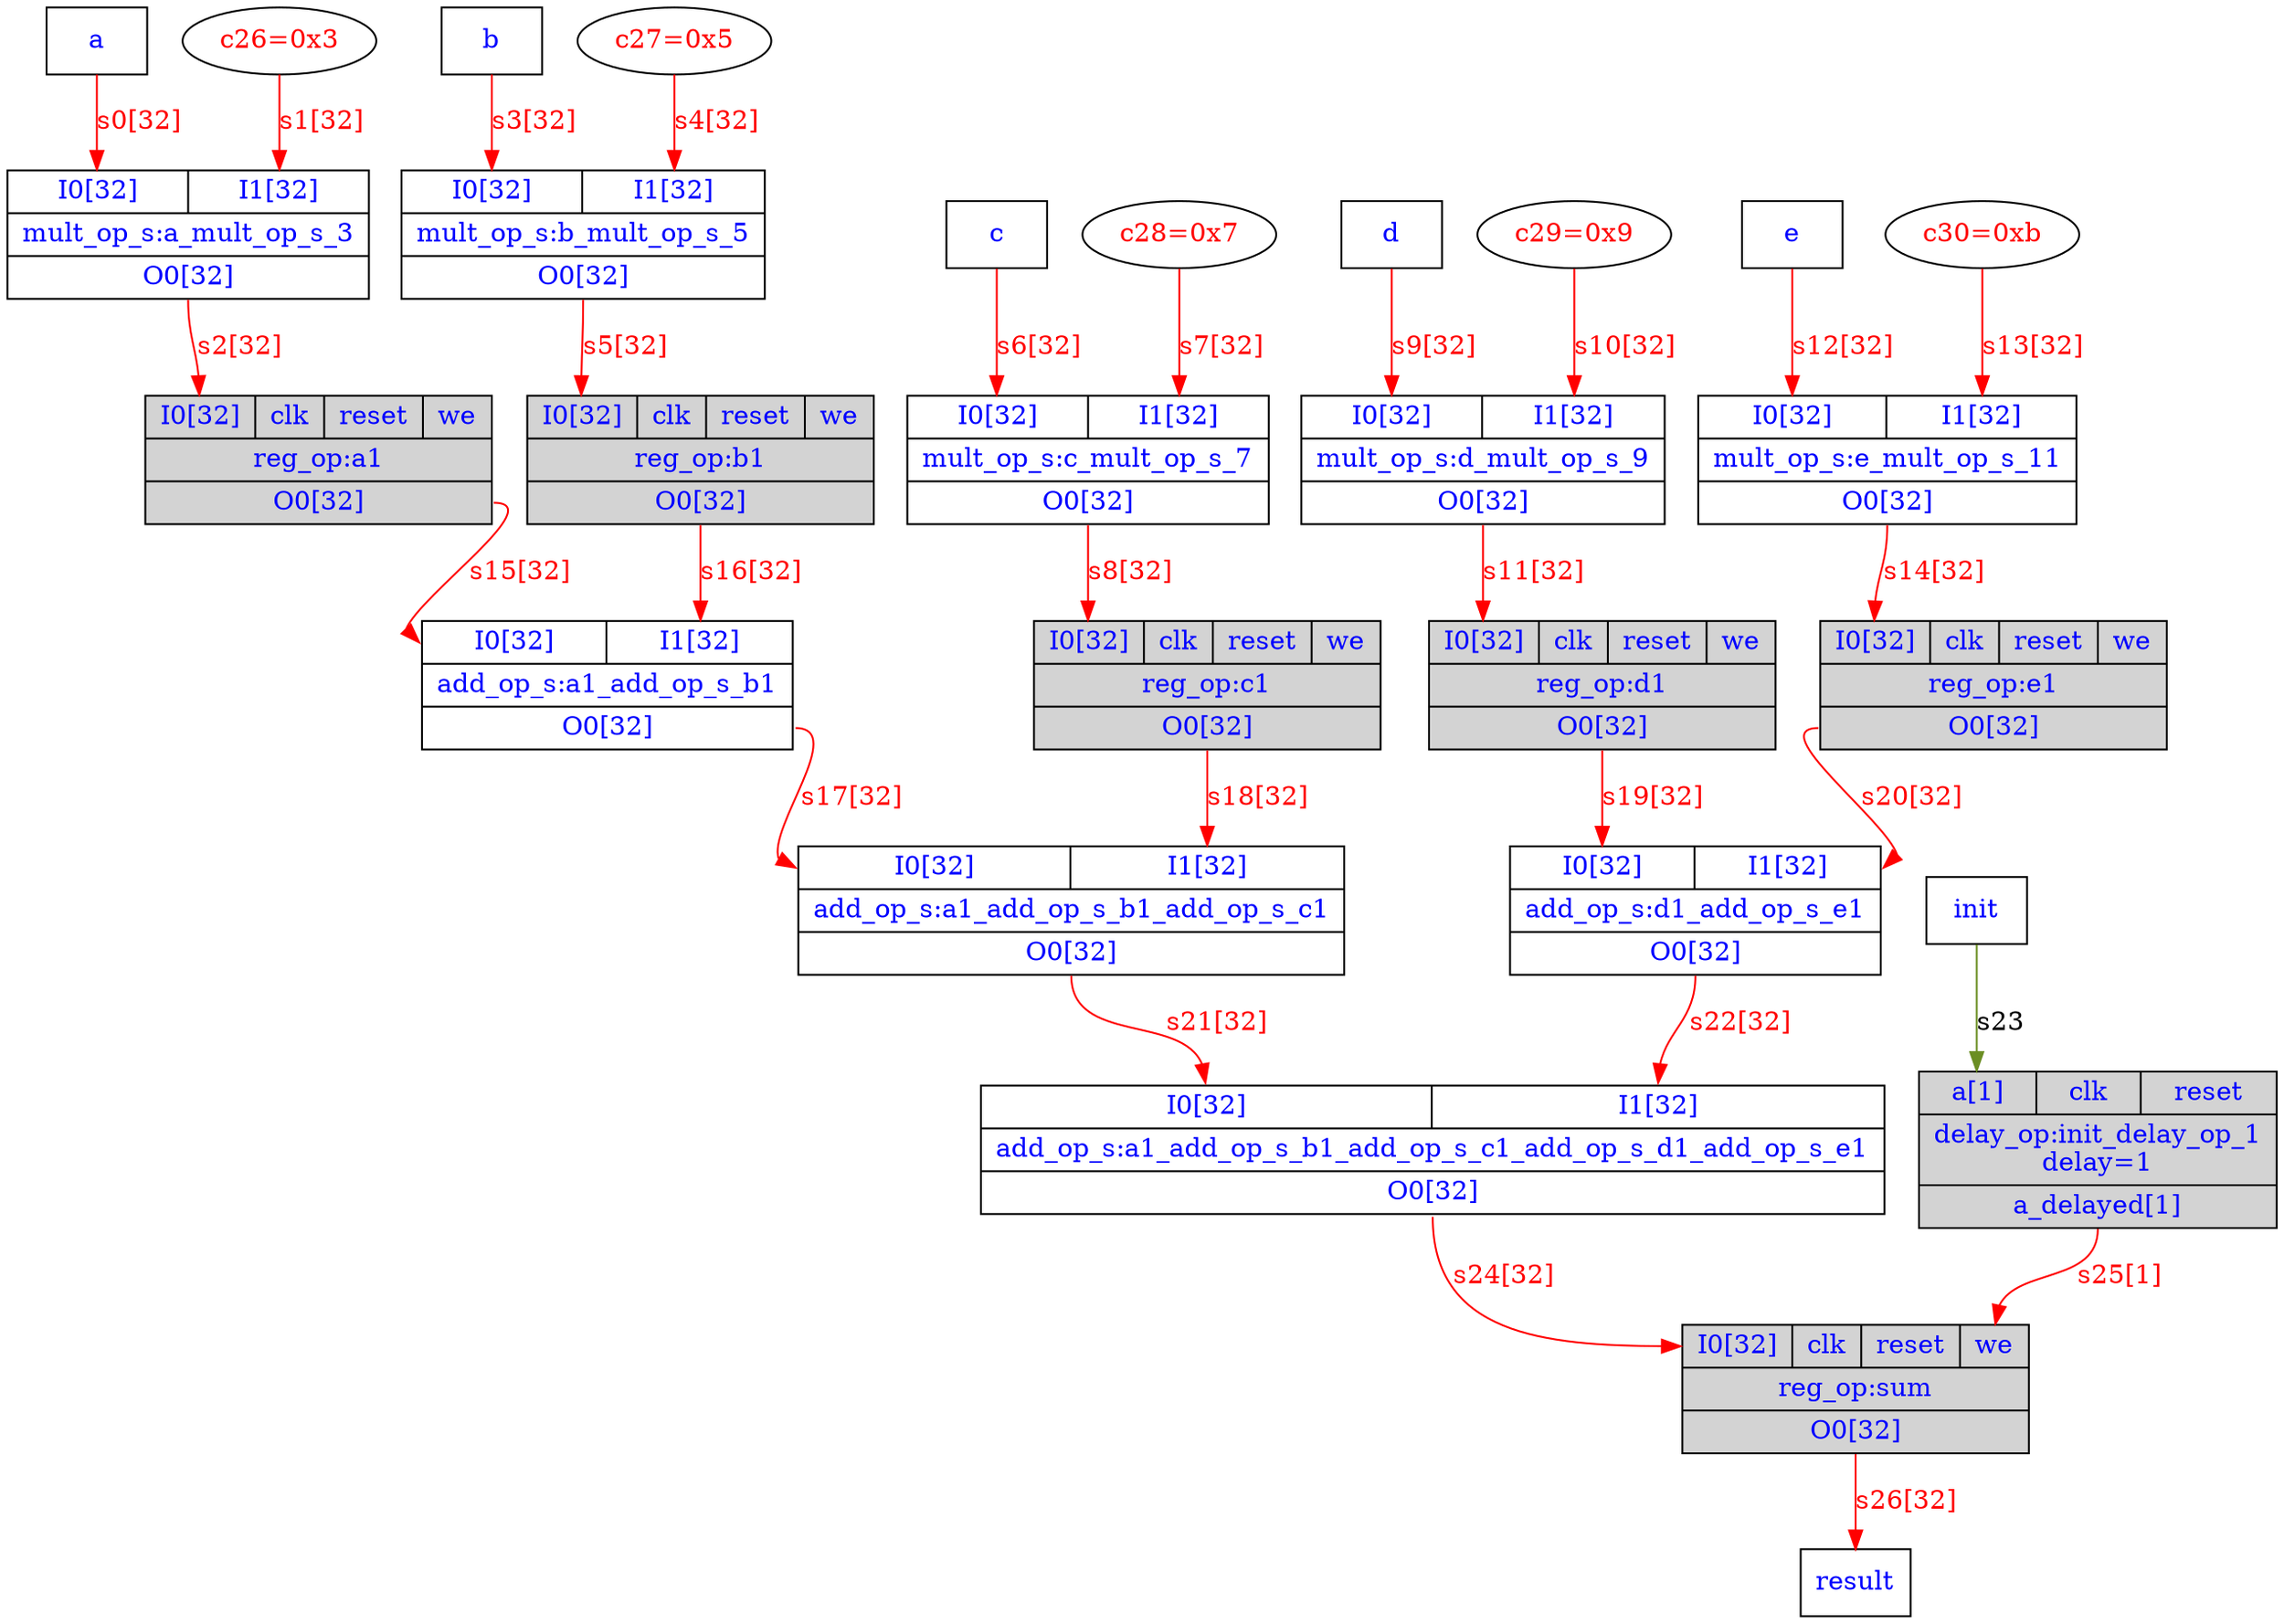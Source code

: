 digraph fir {
	// Components (Nodes)
	"result" [shape=msquare fontcolor=blue label="result"];
	"init_delay_op_1" [shape=record, fontcolor=blue, style="filled", fillcolor="lightgray", label="{{<a>a[1]|<clk>clk|<reset>reset}|delay_op:init_delay_op_1\ndelay=1|{<a_delayed>a_delayed[1]}}"];
	"c26" [fontcolor=red label="c26=0x3"];
	"d1" [shape=record, fontcolor=blue, style="filled", fillcolor="lightgray", label="{{<I0>I0[32]|<clk>clk|<reset>reset|<we>we}|reg_op:d1|{<O0>O0[32]}}"];
	"c_mult_op_s_7" [shape=record, fontcolor=blue, label="{{<I0>I0[32]|<I1>I1[32]}|mult_op_s:c_mult_op_s_7|{<O0>O0[32]}}"];
	"c30" [fontcolor=red label="c30=0xb"];
	"c29" [fontcolor=red label="c29=0x9"];
	"c27" [fontcolor=red label="c27=0x5"];
	"a1_add_op_s_b1_add_op_s_c1" [shape=record, fontcolor=blue, label="{{<I0>I0[32]|<I1>I1[32]}|add_op_s:a1_add_op_s_b1_add_op_s_c1|{<O0>O0[32]}}"];
	"a1_add_op_s_b1_add_op_s_c1_add_op_s_d1_add_op_s_e1" [shape=record, fontcolor=blue, label="{{<I0>I0[32]|<I1>I1[32]}|add_op_s:a1_add_op_s_b1_add_op_s_c1_add_op_s_d1_add_op_s_e1|{<O0>O0[32]}}"];
	"sum" [shape=record, fontcolor=blue, style="filled", fillcolor="lightgray", label="{{<I0>I0[32]|<clk>clk|<reset>reset|<we>we}|reg_op:sum|{<O0>O0[32]}}"];
	"a1" [shape=record, fontcolor=blue, style="filled", fillcolor="lightgray", label="{{<I0>I0[32]|<clk>clk|<reset>reset|<we>we}|reg_op:a1|{<O0>O0[32]}}"];
	"init" [shape=msquare fontcolor=blue label="init"];
	"e" [shape=msquare fontcolor=blue label="e"];
	"b" [shape=msquare fontcolor=blue label="b"];
	"a_mult_op_s_3" [shape=record, fontcolor=blue, label="{{<I0>I0[32]|<I1>I1[32]}|mult_op_s:a_mult_op_s_3|{<O0>O0[32]}}"];
	"e_mult_op_s_11" [shape=record, fontcolor=blue, label="{{<I0>I0[32]|<I1>I1[32]}|mult_op_s:e_mult_op_s_11|{<O0>O0[32]}}"];
	"d1_add_op_s_e1" [shape=record, fontcolor=blue, label="{{<I0>I0[32]|<I1>I1[32]}|add_op_s:d1_add_op_s_e1|{<O0>O0[32]}}"];
	"c28" [fontcolor=red label="c28=0x7"];
	"b_mult_op_s_5" [shape=record, fontcolor=blue, label="{{<I0>I0[32]|<I1>I1[32]}|mult_op_s:b_mult_op_s_5|{<O0>O0[32]}}"];
	"c1" [shape=record, fontcolor=blue, style="filled", fillcolor="lightgray", label="{{<I0>I0[32]|<clk>clk|<reset>reset|<we>we}|reg_op:c1|{<O0>O0[32]}}"];
	"d_mult_op_s_9" [shape=record, fontcolor=blue, label="{{<I0>I0[32]|<I1>I1[32]}|mult_op_s:d_mult_op_s_9|{<O0>O0[32]}}"];
	"e1" [shape=record, fontcolor=blue, style="filled", fillcolor="lightgray", label="{{<I0>I0[32]|<clk>clk|<reset>reset|<we>we}|reg_op:e1|{<O0>O0[32]}}"];
	"a1_add_op_s_b1" [shape=record, fontcolor=blue, label="{{<I0>I0[32]|<I1>I1[32]}|add_op_s:a1_add_op_s_b1|{<O0>O0[32]}}"];
	"b1" [shape=record, fontcolor=blue, style="filled", fillcolor="lightgray", label="{{<I0>I0[32]|<clk>clk|<reset>reset|<we>we}|reg_op:b1|{<O0>O0[32]}}"];
	"c" [shape=msquare fontcolor=blue label="c"];
	"d" [shape=msquare fontcolor=blue label="d"];
	"a" [shape=msquare fontcolor=blue label="a"];

	// Signals (Edges)
	"a" -> "a_mult_op_s_3":I0 [label="s0[32]" color=red fontcolor=red];
	"d1_add_op_s_e1":O0 -> "a1_add_op_s_b1_add_op_s_c1_add_op_s_d1_add_op_s_e1":I1 [label="s22[32]" color=red fontcolor=red];
	"sum":O0 -> "result" [label="s26[32]" color=red fontcolor=red];
	"d_mult_op_s_9":O0 -> "d1":I0 [label="s11[32]" color=red fontcolor=red];
	"a1":O0 -> "a1_add_op_s_b1":I0 [label="s15[32]" color=red fontcolor=red];
	"init_delay_op_1":a_delayed -> "sum":we [label="s25[1]" color=red fontcolor=red];
	"d1":O0 -> "d1_add_op_s_e1":I0 [label="s19[32]" color=red fontcolor=red];
	"a1_add_op_s_b1_add_op_s_c1":O0 -> "a1_add_op_s_b1_add_op_s_c1_add_op_s_d1_add_op_s_e1":I0 [label="s21[32]" color=red fontcolor=red];
	"init" -> "init_delay_op_1":a [label="s23" color=olivedrab];
	"d" -> "d_mult_op_s_9":I0 [label="s9[32]" color=red fontcolor=red];
	"c28" -> "c_mult_op_s_7":I1 [label="s7[32]" color=red fontcolor=red];
	"b_mult_op_s_5":O0 -> "b1":I0 [label="s5[32]" color=red fontcolor=red];
	"b" -> "b_mult_op_s_5":I0 [label="s3[32]" color=red fontcolor=red];
	"c26" -> "a_mult_op_s_3":I1 [label="s1[32]" color=red fontcolor=red];
	"c30" -> "e_mult_op_s_11":I1 [label="s13[32]" color=red fontcolor=red];
	"a1_add_op_s_b1":O0 -> "a1_add_op_s_b1_add_op_s_c1":I0 [label="s17[32]" color=red fontcolor=red];
	"e1":O0 -> "d1_add_op_s_e1":I1 [label="s20[32]" color=red fontcolor=red];
	"a1_add_op_s_b1_add_op_s_c1_add_op_s_d1_add_op_s_e1":O0 -> "sum":I0 [label="s24[32]" color=red fontcolor=red];
	"e_mult_op_s_11":O0 -> "e1":I0 [label="s14[32]" color=red fontcolor=red];
	"c29" -> "d_mult_op_s_9":I1 [label="s10[32]" color=red fontcolor=red];
	"b1":O0 -> "a1_add_op_s_b1":I1 [label="s16[32]" color=red fontcolor=red];
	"e" -> "e_mult_op_s_11":I0 [label="s12[32]" color=red fontcolor=red];
	"c1":O0 -> "a1_add_op_s_b1_add_op_s_c1":I1 [label="s18[32]" color=red fontcolor=red];
	"c_mult_op_s_7":O0 -> "c1":I0 [label="s8[32]" color=red fontcolor=red];
	"c" -> "c_mult_op_s_7":I0 [label="s6[32]" color=red fontcolor=red];
	"c27" -> "b_mult_op_s_5":I1 [label="s4[32]" color=red fontcolor=red];
	"a_mult_op_s_3":O0 -> "a1":I0 [label="s2[32]" color=red fontcolor=red];
}